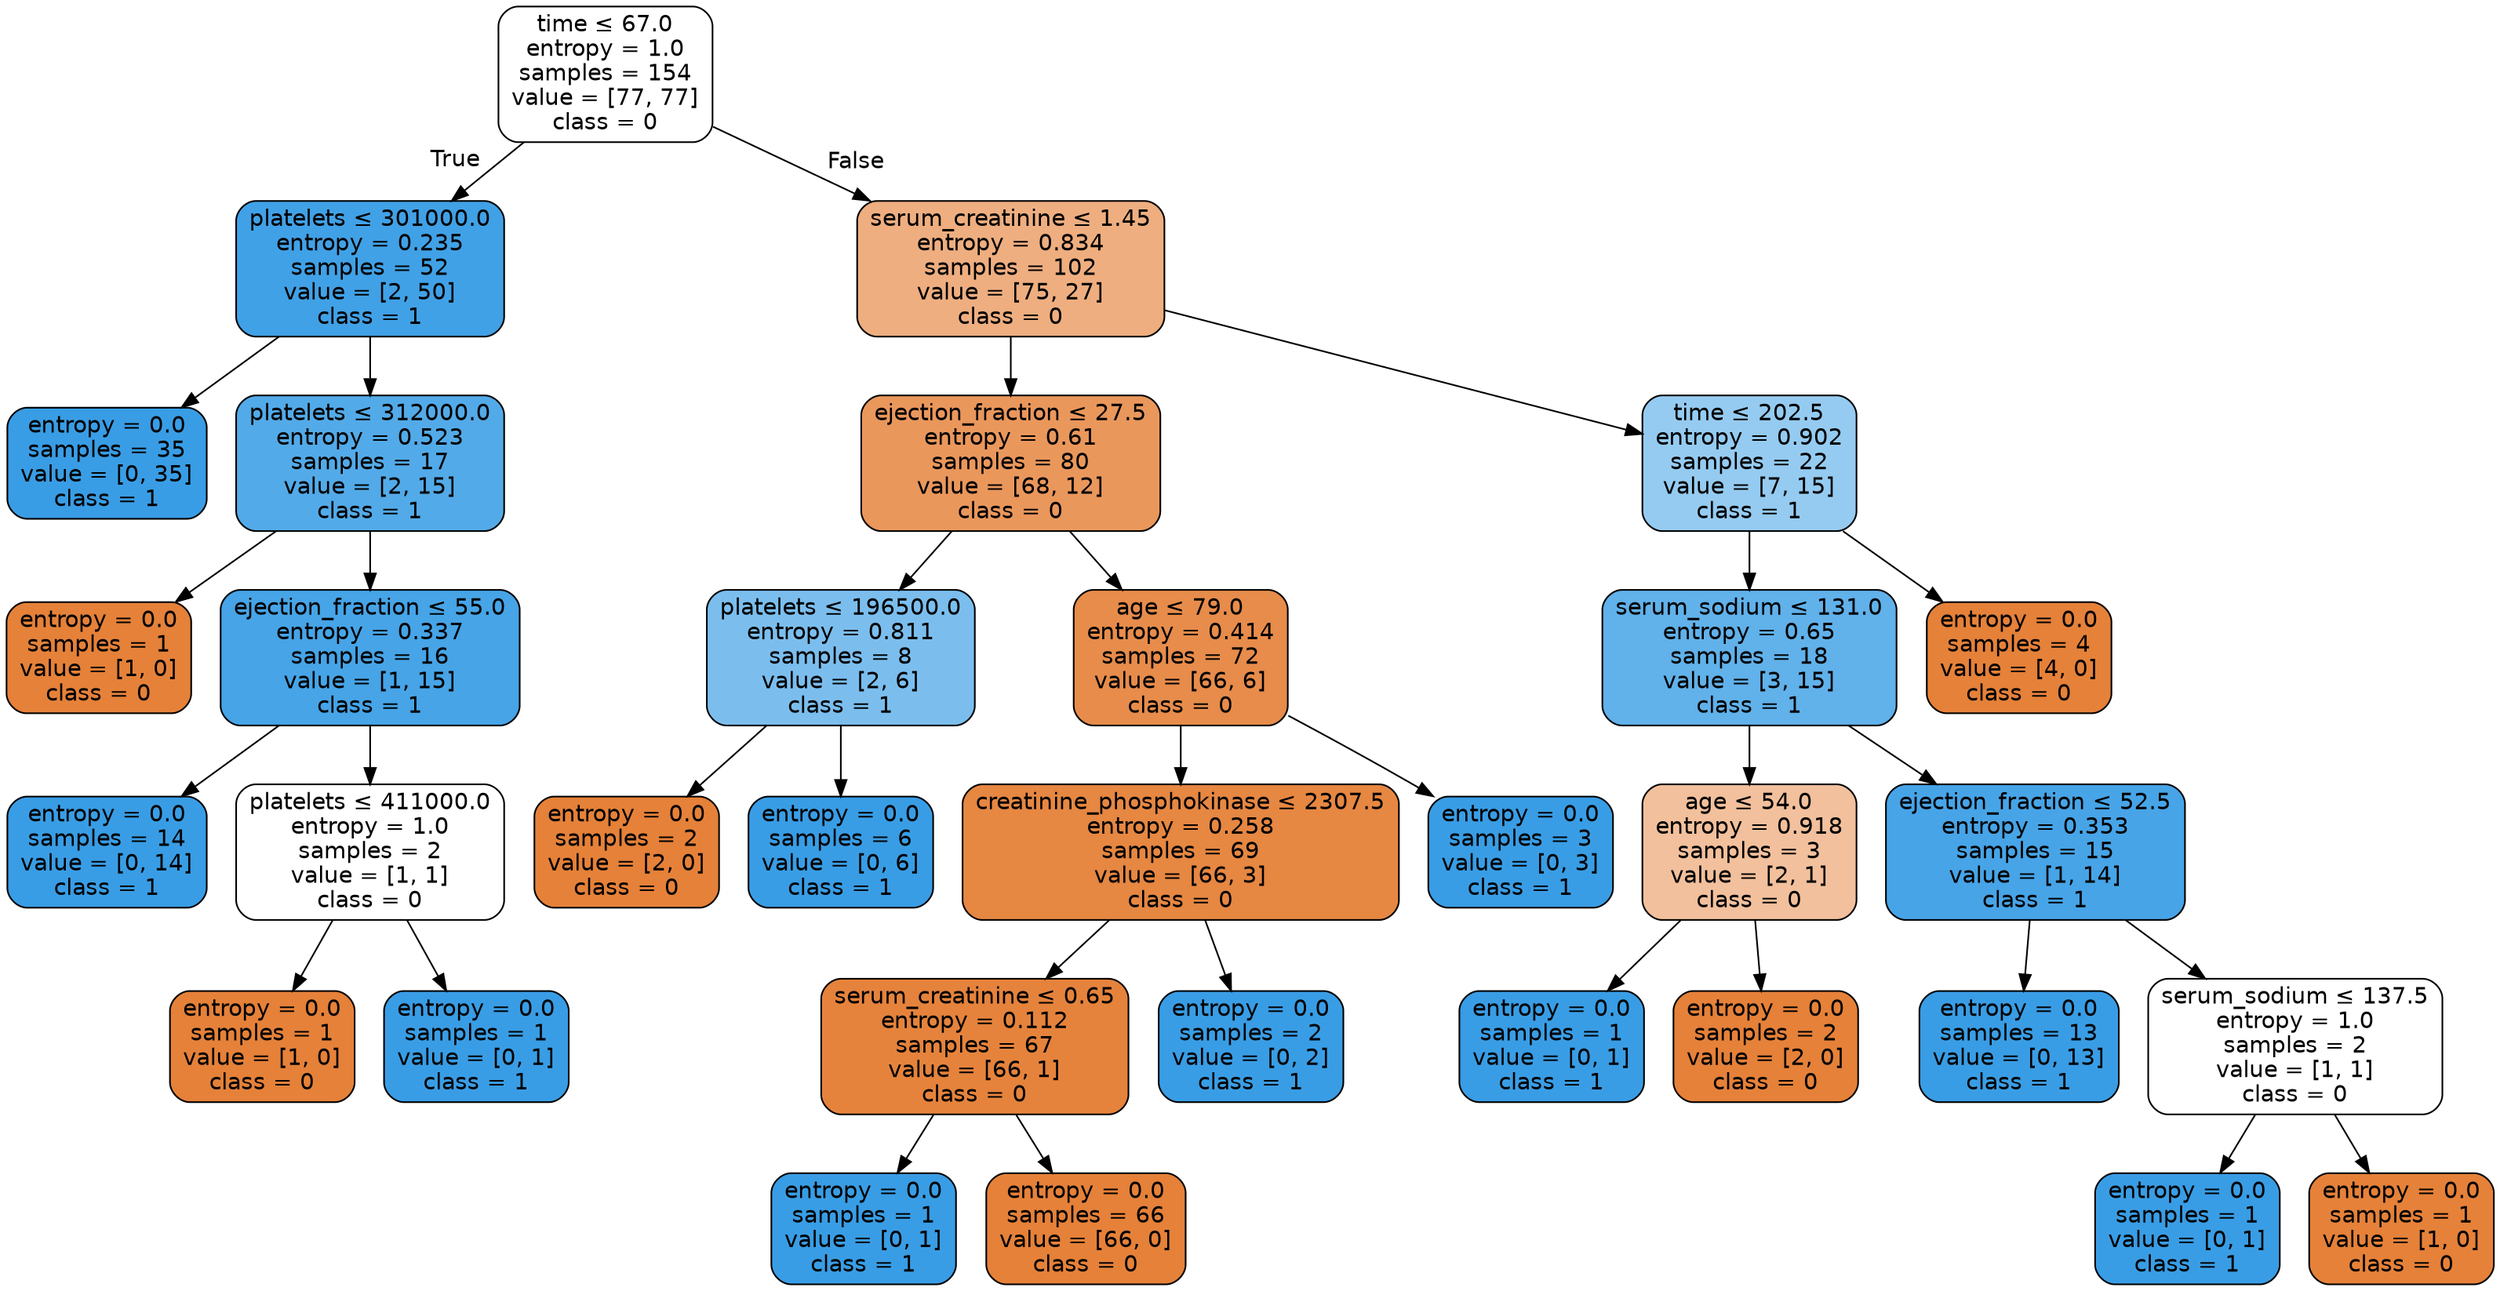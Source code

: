 digraph Tree {
node [shape=box, style="filled, rounded", color="black", fontname=helvetica] ;
edge [fontname=helvetica] ;
0 [label=<time &le; 67.0<br/>entropy = 1.0<br/>samples = 154<br/>value = [77, 77]<br/>class = 0>, fillcolor="#ffffff"] ;
1 [label=<platelets &le; 301000.0<br/>entropy = 0.235<br/>samples = 52<br/>value = [2, 50]<br/>class = 1>, fillcolor="#41a1e6"] ;
0 -> 1 [labeldistance=2.5, labelangle=45, headlabel="True"] ;
2 [label=<entropy = 0.0<br/>samples = 35<br/>value = [0, 35]<br/>class = 1>, fillcolor="#399de5"] ;
1 -> 2 ;
3 [label=<platelets &le; 312000.0<br/>entropy = 0.523<br/>samples = 17<br/>value = [2, 15]<br/>class = 1>, fillcolor="#53aae8"] ;
1 -> 3 ;
4 [label=<entropy = 0.0<br/>samples = 1<br/>value = [1, 0]<br/>class = 0>, fillcolor="#e58139"] ;
3 -> 4 ;
5 [label=<ejection_fraction &le; 55.0<br/>entropy = 0.337<br/>samples = 16<br/>value = [1, 15]<br/>class = 1>, fillcolor="#46a4e7"] ;
3 -> 5 ;
6 [label=<entropy = 0.0<br/>samples = 14<br/>value = [0, 14]<br/>class = 1>, fillcolor="#399de5"] ;
5 -> 6 ;
7 [label=<platelets &le; 411000.0<br/>entropy = 1.0<br/>samples = 2<br/>value = [1, 1]<br/>class = 0>, fillcolor="#ffffff"] ;
5 -> 7 ;
8 [label=<entropy = 0.0<br/>samples = 1<br/>value = [1, 0]<br/>class = 0>, fillcolor="#e58139"] ;
7 -> 8 ;
9 [label=<entropy = 0.0<br/>samples = 1<br/>value = [0, 1]<br/>class = 1>, fillcolor="#399de5"] ;
7 -> 9 ;
10 [label=<serum_creatinine &le; 1.45<br/>entropy = 0.834<br/>samples = 102<br/>value = [75, 27]<br/>class = 0>, fillcolor="#eeae80"] ;
0 -> 10 [labeldistance=2.5, labelangle=-45, headlabel="False"] ;
11 [label=<ejection_fraction &le; 27.5<br/>entropy = 0.61<br/>samples = 80<br/>value = [68, 12]<br/>class = 0>, fillcolor="#ea975c"] ;
10 -> 11 ;
12 [label=<platelets &le; 196500.0<br/>entropy = 0.811<br/>samples = 8<br/>value = [2, 6]<br/>class = 1>, fillcolor="#7bbeee"] ;
11 -> 12 ;
13 [label=<entropy = 0.0<br/>samples = 2<br/>value = [2, 0]<br/>class = 0>, fillcolor="#e58139"] ;
12 -> 13 ;
14 [label=<entropy = 0.0<br/>samples = 6<br/>value = [0, 6]<br/>class = 1>, fillcolor="#399de5"] ;
12 -> 14 ;
15 [label=<age &le; 79.0<br/>entropy = 0.414<br/>samples = 72<br/>value = [66, 6]<br/>class = 0>, fillcolor="#e78c4b"] ;
11 -> 15 ;
16 [label=<creatinine_phosphokinase &le; 2307.5<br/>entropy = 0.258<br/>samples = 69<br/>value = [66, 3]<br/>class = 0>, fillcolor="#e68742"] ;
15 -> 16 ;
17 [label=<serum_creatinine &le; 0.65<br/>entropy = 0.112<br/>samples = 67<br/>value = [66, 1]<br/>class = 0>, fillcolor="#e5833c"] ;
16 -> 17 ;
18 [label=<entropy = 0.0<br/>samples = 1<br/>value = [0, 1]<br/>class = 1>, fillcolor="#399de5"] ;
17 -> 18 ;
19 [label=<entropy = 0.0<br/>samples = 66<br/>value = [66, 0]<br/>class = 0>, fillcolor="#e58139"] ;
17 -> 19 ;
20 [label=<entropy = 0.0<br/>samples = 2<br/>value = [0, 2]<br/>class = 1>, fillcolor="#399de5"] ;
16 -> 20 ;
21 [label=<entropy = 0.0<br/>samples = 3<br/>value = [0, 3]<br/>class = 1>, fillcolor="#399de5"] ;
15 -> 21 ;
22 [label=<time &le; 202.5<br/>entropy = 0.902<br/>samples = 22<br/>value = [7, 15]<br/>class = 1>, fillcolor="#95cbf1"] ;
10 -> 22 ;
23 [label=<serum_sodium &le; 131.0<br/>entropy = 0.65<br/>samples = 18<br/>value = [3, 15]<br/>class = 1>, fillcolor="#61b1ea"] ;
22 -> 23 ;
24 [label=<age &le; 54.0<br/>entropy = 0.918<br/>samples = 3<br/>value = [2, 1]<br/>class = 0>, fillcolor="#f2c09c"] ;
23 -> 24 ;
25 [label=<entropy = 0.0<br/>samples = 1<br/>value = [0, 1]<br/>class = 1>, fillcolor="#399de5"] ;
24 -> 25 ;
26 [label=<entropy = 0.0<br/>samples = 2<br/>value = [2, 0]<br/>class = 0>, fillcolor="#e58139"] ;
24 -> 26 ;
27 [label=<ejection_fraction &le; 52.5<br/>entropy = 0.353<br/>samples = 15<br/>value = [1, 14]<br/>class = 1>, fillcolor="#47a4e7"] ;
23 -> 27 ;
28 [label=<entropy = 0.0<br/>samples = 13<br/>value = [0, 13]<br/>class = 1>, fillcolor="#399de5"] ;
27 -> 28 ;
29 [label=<serum_sodium &le; 137.5<br/>entropy = 1.0<br/>samples = 2<br/>value = [1, 1]<br/>class = 0>, fillcolor="#ffffff"] ;
27 -> 29 ;
30 [label=<entropy = 0.0<br/>samples = 1<br/>value = [0, 1]<br/>class = 1>, fillcolor="#399de5"] ;
29 -> 30 ;
31 [label=<entropy = 0.0<br/>samples = 1<br/>value = [1, 0]<br/>class = 0>, fillcolor="#e58139"] ;
29 -> 31 ;
32 [label=<entropy = 0.0<br/>samples = 4<br/>value = [4, 0]<br/>class = 0>, fillcolor="#e58139"] ;
22 -> 32 ;
}